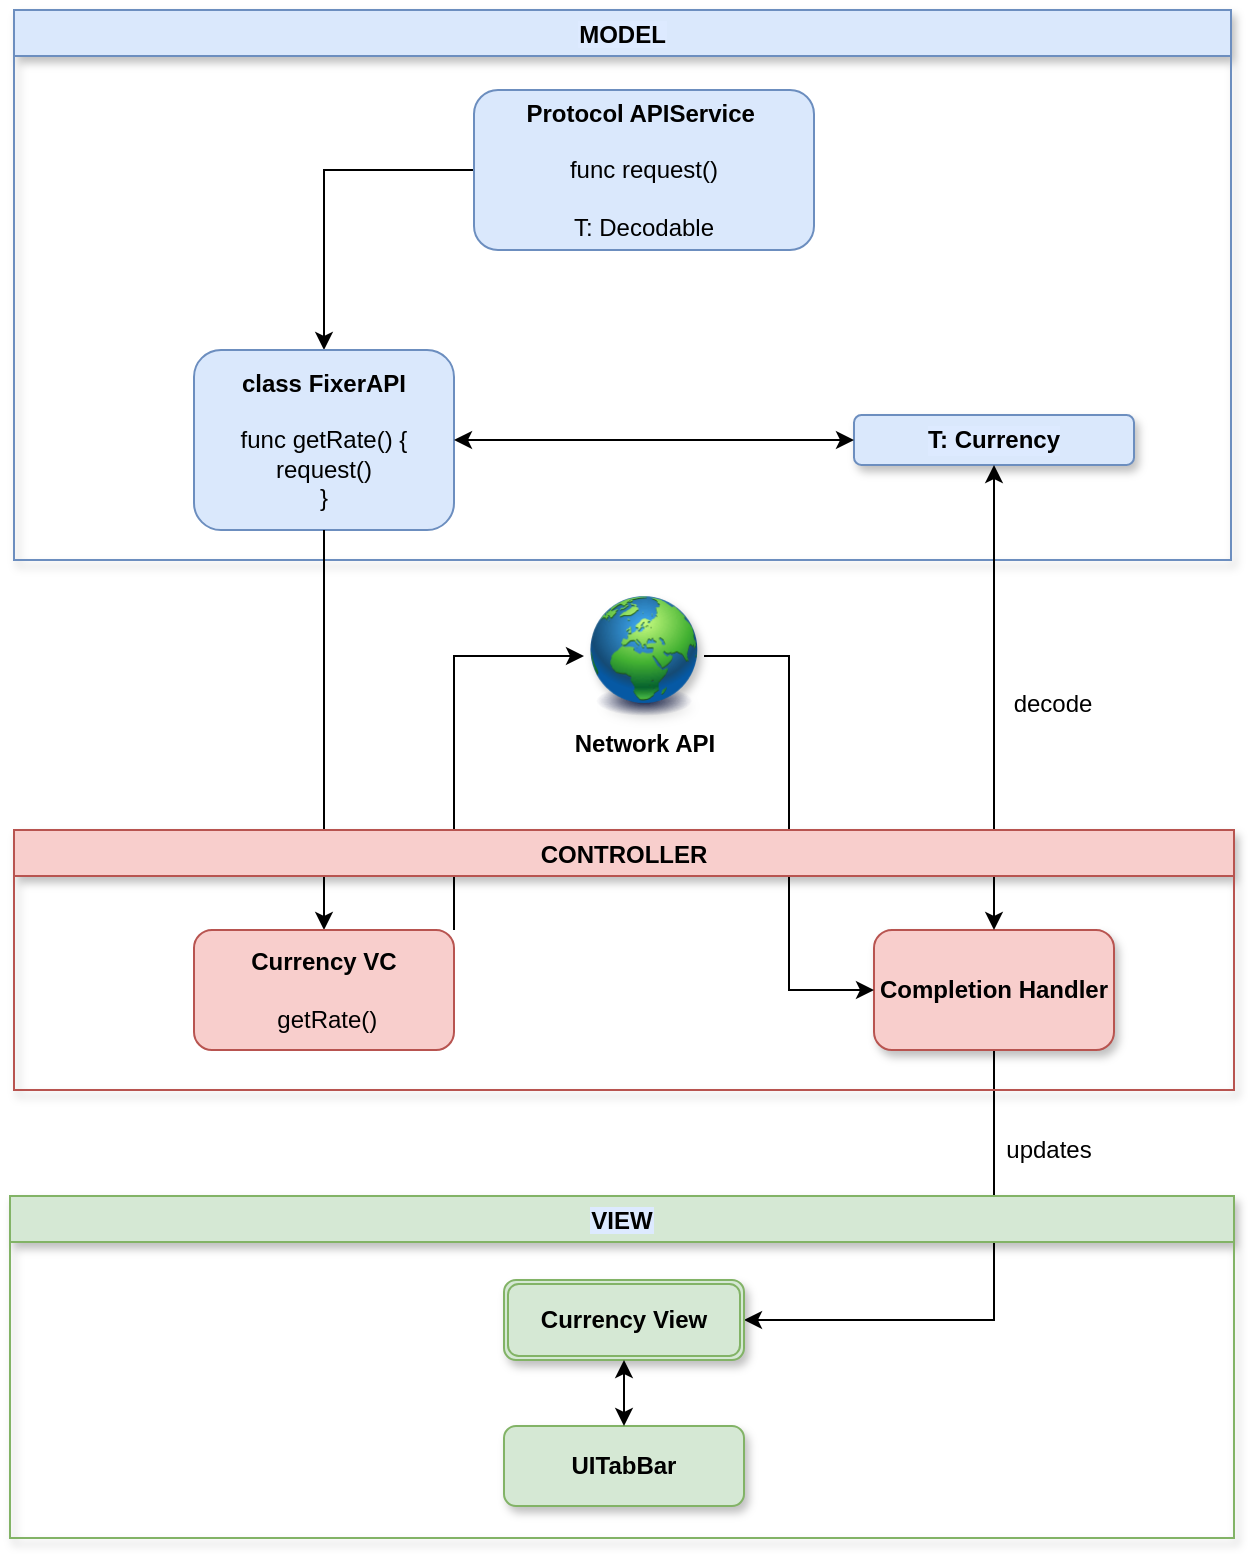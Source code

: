 <mxfile version="13.3.1" type="device" pages="2"><diagram id="UQZdcdrZ642jCU0jYb03" name="Page-1"><mxGraphModel dx="1298" dy="860" grid="0" gridSize="10" guides="1" tooltips="1" connect="1" arrows="1" fold="1" page="1" pageScale="1" pageWidth="827" pageHeight="1169" math="0" shadow="0"><root><mxCell id="0"/><mxCell id="1" parent="0"/><mxCell id="6ZLfa3rCNJiJdDU8IujF-48" style="edgeStyle=orthogonalEdgeStyle;rounded=0;orthogonalLoop=1;jettySize=auto;html=1;entryX=0.5;entryY=0;entryDx=0;entryDy=0;" edge="1" parent="1" source="6ZLfa3rCNJiJdDU8IujF-1" target="6ZLfa3rCNJiJdDU8IujF-3"><mxGeometry relative="1" as="geometry"/></mxCell><mxCell id="6ZLfa3rCNJiJdDU8IujF-1" value="&lt;b&gt;Protocol APIService&lt;/b&gt;&amp;nbsp;&lt;br&gt;&lt;br&gt;func request()&lt;br&gt;&lt;br&gt;T: Decodable" style="rounded=1;whiteSpace=wrap;html=1;fillColor=#dae8fc;strokeColor=#6c8ebf;" vertex="1" parent="1"><mxGeometry x="270" y="50" width="170" height="80" as="geometry"/></mxCell><mxCell id="6ZLfa3rCNJiJdDU8IujF-46" style="edgeStyle=orthogonalEdgeStyle;rounded=0;orthogonalLoop=1;jettySize=auto;html=1;exitX=1;exitY=0;exitDx=0;exitDy=0;entryX=0;entryY=0.5;entryDx=0;entryDy=0;" edge="1" parent="1" source="6ZLfa3rCNJiJdDU8IujF-9" target="6ZLfa3rCNJiJdDU8IujF-45"><mxGeometry relative="1" as="geometry"/></mxCell><mxCell id="6ZLfa3rCNJiJdDU8IujF-13" value="MODEL" style="swimlane;fillColor=#dae8fc;strokeColor=#6c8ebf;swimlaneLine=1;glass=0;shadow=1;gradientColor=none;labelBackgroundColor=#DDEAFF;" vertex="1" parent="1"><mxGeometry x="40" y="10" width="608.5" height="275" as="geometry"/></mxCell><mxCell id="6ZLfa3rCNJiJdDU8IujF-3" value="&lt;b&gt;class FixerAPI&lt;/b&gt;&lt;br&gt;&lt;br&gt;func getRate() {&lt;br&gt;request()&lt;br&gt;}&lt;br&gt;" style="rounded=1;whiteSpace=wrap;html=1;fillColor=#dae8fc;strokeColor=#6c8ebf;" vertex="1" parent="6ZLfa3rCNJiJdDU8IujF-13"><mxGeometry x="90" y="170" width="130" height="90" as="geometry"/></mxCell><mxCell id="6ZLfa3rCNJiJdDU8IujF-28" value="&lt;b&gt;T: Currency&lt;/b&gt;" style="rounded=1;whiteSpace=wrap;html=1;shadow=1;glass=0;labelBackgroundColor=#DDEAFF;fillColor=#dae8fc;strokeColor=#6c8ebf;" vertex="1" parent="6ZLfa3rCNJiJdDU8IujF-13"><mxGeometry x="420" y="202.5" width="140" height="25" as="geometry"/></mxCell><mxCell id="6ZLfa3rCNJiJdDU8IujF-57" value="" style="endArrow=classic;startArrow=classic;html=1;exitX=1;exitY=0.5;exitDx=0;exitDy=0;entryX=0;entryY=0.5;entryDx=0;entryDy=0;" edge="1" parent="6ZLfa3rCNJiJdDU8IujF-13" source="6ZLfa3rCNJiJdDU8IujF-3" target="6ZLfa3rCNJiJdDU8IujF-28"><mxGeometry width="50" height="50" relative="1" as="geometry"><mxPoint x="300" y="250" as="sourcePoint"/><mxPoint x="350" y="200" as="targetPoint"/></mxGeometry></mxCell><mxCell id="6ZLfa3rCNJiJdDU8IujF-38" style="edgeStyle=orthogonalEdgeStyle;rounded=0;orthogonalLoop=1;jettySize=auto;html=1;" edge="1" parent="1" source="6ZLfa3rCNJiJdDU8IujF-3" target="6ZLfa3rCNJiJdDU8IujF-9"><mxGeometry relative="1" as="geometry"/></mxCell><mxCell id="6ZLfa3rCNJiJdDU8IujF-53" style="edgeStyle=orthogonalEdgeStyle;rounded=0;orthogonalLoop=1;jettySize=auto;html=1;entryX=1;entryY=0.5;entryDx=0;entryDy=0;exitX=0.5;exitY=1;exitDx=0;exitDy=0;" edge="1" parent="1" source="6ZLfa3rCNJiJdDU8IujF-40" target="6ZLfa3rCNJiJdDU8IujF-44"><mxGeometry relative="1" as="geometry"><Array as="points"><mxPoint x="530" y="665"/></Array></mxGeometry></mxCell><mxCell id="6ZLfa3rCNJiJdDU8IujF-40" value="&lt;b&gt;Completion Handler&lt;/b&gt;" style="rounded=1;whiteSpace=wrap;html=1;shadow=1;glass=0;labelBackgroundColor=none;fillColor=#f8cecc;strokeColor=#b85450;" vertex="1" parent="1"><mxGeometry x="470" y="470" width="120" height="60" as="geometry"/></mxCell><mxCell id="6ZLfa3rCNJiJdDU8IujF-43" value="" style="endArrow=classic;startArrow=classic;html=1;exitX=0.5;exitY=0;exitDx=0;exitDy=0;entryX=0.5;entryY=1;entryDx=0;entryDy=0;" edge="1" parent="1" source="6ZLfa3rCNJiJdDU8IujF-40" target="6ZLfa3rCNJiJdDU8IujF-28"><mxGeometry width="50" height="50" relative="1" as="geometry"><mxPoint x="410" y="370" as="sourcePoint"/><mxPoint x="460" y="320" as="targetPoint"/></mxGeometry></mxCell><mxCell id="6ZLfa3rCNJiJdDU8IujF-44" value="&lt;span style=&quot;&quot;&gt;&lt;b&gt;Currency View&lt;/b&gt;&lt;/span&gt;" style="shape=ext;double=1;rounded=1;whiteSpace=wrap;html=1;shadow=1;glass=0;labelBackgroundColor=none;fillColor=#d5e8d4;strokeColor=#82b366;" vertex="1" parent="1"><mxGeometry x="285" y="645" width="120" height="40" as="geometry"/></mxCell><mxCell id="6ZLfa3rCNJiJdDU8IujF-47" style="edgeStyle=orthogonalEdgeStyle;rounded=0;orthogonalLoop=1;jettySize=auto;html=1;entryX=0;entryY=0.5;entryDx=0;entryDy=0;" edge="1" parent="1" source="6ZLfa3rCNJiJdDU8IujF-45" target="6ZLfa3rCNJiJdDU8IujF-40"><mxGeometry relative="1" as="geometry"/></mxCell><mxCell id="6ZLfa3rCNJiJdDU8IujF-45" value="" style="image;html=1;labelBackgroundColor=#ffffff;image=img/lib/clip_art/general/Earth_globe_128x128.png;shadow=1;glass=0;fillColor=#ffffff;gradientColor=none;" vertex="1" parent="1"><mxGeometry x="325" y="303" width="60" height="60" as="geometry"/></mxCell><mxCell id="6ZLfa3rCNJiJdDU8IujF-50" value="CONTROLLER" style="swimlane;fillColor=#f8cecc;strokeColor=#b85450;swimlaneLine=1;glass=0;shadow=1;labelBackgroundColor=none;" vertex="1" parent="1"><mxGeometry x="40" y="420" width="610" height="130" as="geometry"/></mxCell><mxCell id="6ZLfa3rCNJiJdDU8IujF-9" value="&lt;b&gt;Currency VC&lt;/b&gt;&lt;br&gt;&lt;br&gt;&amp;nbsp;getRate()" style="rounded=1;whiteSpace=wrap;html=1;fillColor=#f8cecc;strokeColor=#b85450;" vertex="1" parent="6ZLfa3rCNJiJdDU8IujF-50"><mxGeometry x="90" y="50" width="130" height="60" as="geometry"/></mxCell><mxCell id="6ZLfa3rCNJiJdDU8IujF-54" value="updates" style="text;html=1;align=center;verticalAlign=middle;resizable=0;points=[];autosize=1;" vertex="1" parent="1"><mxGeometry x="527" y="570" width="60" height="20" as="geometry"/></mxCell><mxCell id="6ZLfa3rCNJiJdDU8IujF-55" value="decode" style="text;html=1;align=center;verticalAlign=middle;resizable=0;points=[];autosize=1;" vertex="1" parent="1"><mxGeometry x="534" y="347" width="50" height="20" as="geometry"/></mxCell><mxCell id="6ZLfa3rCNJiJdDU8IujF-58" value="&lt;span style=&quot;&quot;&gt;&lt;b&gt;UITabBar&lt;/b&gt;&lt;/span&gt;" style="rounded=1;whiteSpace=wrap;html=1;shadow=1;glass=0;labelBackgroundColor=none;fillColor=#d5e8d4;strokeColor=#82b366;" vertex="1" parent="1"><mxGeometry x="285" y="718" width="120" height="40" as="geometry"/></mxCell><mxCell id="6ZLfa3rCNJiJdDU8IujF-59" value="Network API" style="text;html=1;align=center;verticalAlign=middle;resizable=0;points=[];autosize=1;fontStyle=1" vertex="1" parent="1"><mxGeometry x="310" y="367" width="90" height="20" as="geometry"/></mxCell><mxCell id="6ZLfa3rCNJiJdDU8IujF-61" value="" style="endArrow=classic;startArrow=classic;html=1;entryX=0.5;entryY=1;entryDx=0;entryDy=0;exitX=0.5;exitY=0;exitDx=0;exitDy=0;" edge="1" parent="1" source="6ZLfa3rCNJiJdDU8IujF-58" target="6ZLfa3rCNJiJdDU8IujF-44"><mxGeometry width="50" height="50" relative="1" as="geometry"><mxPoint x="330" y="720" as="sourcePoint"/><mxPoint x="380" y="670" as="targetPoint"/></mxGeometry></mxCell><mxCell id="6ZLfa3rCNJiJdDU8IujF-62" value="VIEW" style="swimlane;fillColor=#d5e8d4;strokeColor=#82b366;swimlaneLine=1;glass=0;shadow=1;labelBackgroundColor=#DDEAFF;" vertex="1" parent="1"><mxGeometry x="38" y="603" width="612" height="171" as="geometry"/></mxCell></root></mxGraphModel></diagram><diagram id="55uOw4xDaNU5F0ZxL5bg" name="Page-2"><mxGraphModel dx="1298" dy="860" grid="0" gridSize="10" guides="1" tooltips="1" connect="1" arrows="1" fold="1" page="1" pageScale="1" pageWidth="827" pageHeight="1169" math="0" shadow="0"><root><mxCell id="178F1oUWQBX4jurHTbn--0"/><mxCell id="178F1oUWQBX4jurHTbn--1" parent="178F1oUWQBX4jurHTbn--0"/><mxCell id="Z4ZTIc4gFiu9XNo7kqjV-1" value="&lt;b&gt;class FixerAPI&lt;/b&gt;&lt;br&gt;&lt;br&gt;" style="rounded=1;whiteSpace=wrap;html=1;fillColor=#dae8fc;strokeColor=#6c8ebf;" vertex="1" parent="178F1oUWQBX4jurHTbn--1"><mxGeometry x="310" y="110" width="150" height="90" as="geometry"/></mxCell><mxCell id="etORGhhBsixC6EQAgRZi-1" style="edgeStyle=orthogonalEdgeStyle;rounded=0;orthogonalLoop=1;jettySize=auto;html=1;entryX=0.5;entryY=1;entryDx=0;entryDy=0;" edge="1" parent="178F1oUWQBX4jurHTbn--1" source="etORGhhBsixC6EQAgRZi-0" target="Z4ZTIc4gFiu9XNo7kqjV-1"><mxGeometry relative="1" as="geometry"/></mxCell><mxCell id="etORGhhBsixC6EQAgRZi-4" style="edgeStyle=orthogonalEdgeStyle;rounded=0;orthogonalLoop=1;jettySize=auto;html=1;entryX=0.5;entryY=1;entryDx=0;entryDy=0;" edge="1" parent="178F1oUWQBX4jurHTbn--1" source="etORGhhBsixC6EQAgRZi-0" target="etORGhhBsixC6EQAgRZi-2"><mxGeometry relative="1" as="geometry"/></mxCell><mxCell id="etORGhhBsixC6EQAgRZi-6" style="edgeStyle=orthogonalEdgeStyle;rounded=0;orthogonalLoop=1;jettySize=auto;html=1;entryX=0.5;entryY=1;entryDx=0;entryDy=0;" edge="1" parent="178F1oUWQBX4jurHTbn--1" source="etORGhhBsixC6EQAgRZi-0" target="etORGhhBsixC6EQAgRZi-3"><mxGeometry relative="1" as="geometry"/></mxCell><mxCell id="G4JwnJEoqA_WmEKq7DPW-14" style="edgeStyle=orthogonalEdgeStyle;rounded=0;orthogonalLoop=1;jettySize=auto;html=1;exitX=0.25;exitY=1;exitDx=0;exitDy=0;entryX=0.25;entryY=0;entryDx=0;entryDy=0;" edge="1" parent="178F1oUWQBX4jurHTbn--1" source="etORGhhBsixC6EQAgRZi-0" target="G4JwnJEoqA_WmEKq7DPW-3"><mxGeometry relative="1" as="geometry"/></mxCell><mxCell id="etORGhhBsixC6EQAgRZi-0" value="&lt;b&gt;class Destination&lt;/b&gt;" style="rounded=1;whiteSpace=wrap;html=1;fillColor=#ffe6cc;strokeColor=#d79b00;" vertex="1" parent="178F1oUWQBX4jurHTbn--1"><mxGeometry x="320" y="340" width="130" height="80" as="geometry"/></mxCell><mxCell id="etORGhhBsixC6EQAgRZi-2" value="&lt;b&gt;class GoogleAPI&lt;/b&gt;" style="rounded=1;whiteSpace=wrap;html=1;fillColor=#dae8fc;strokeColor=#6c8ebf;" vertex="1" parent="178F1oUWQBX4jurHTbn--1"><mxGeometry x="570" y="220" width="130" height="90" as="geometry"/></mxCell><mxCell id="etORGhhBsixC6EQAgRZi-3" value="&lt;b&gt;class OpenWeatherAPI&lt;/b&gt;" style="rounded=1;whiteSpace=wrap;html=1;fillColor=#dae8fc;strokeColor=#6c8ebf;" vertex="1" parent="178F1oUWQBX4jurHTbn--1"><mxGeometry x="80" y="230" width="150" height="90" as="geometry"/></mxCell><mxCell id="G4JwnJEoqA_WmEKq7DPW-0" value="&lt;b&gt;Output language parameter&lt;/b&gt;" style="text;html=1;align=center;verticalAlign=middle;resizable=0;points=[];autosize=1;" vertex="1" parent="178F1oUWQBX4jurHTbn--1"><mxGeometry x="470" y="380" width="170" height="20" as="geometry"/></mxCell><mxCell id="G4JwnJEoqA_WmEKq7DPW-1" value="&lt;b&gt;cityID parameter&lt;/b&gt;" style="text;html=1;align=center;verticalAlign=middle;resizable=0;points=[];autosize=1;" vertex="1" parent="178F1oUWQBX4jurHTbn--1"><mxGeometry x="150" y="380" width="110" height="20" as="geometry"/></mxCell><mxCell id="G4JwnJEoqA_WmEKq7DPW-2" value="&lt;b&gt;Output currency Symbol parameter&lt;/b&gt;" style="text;html=1;align=center;verticalAlign=middle;resizable=0;points=[];autosize=1;" vertex="1" parent="178F1oUWQBX4jurHTbn--1"><mxGeometry x="280" y="290" width="220" height="20" as="geometry"/></mxCell><mxCell id="G4JwnJEoqA_WmEKq7DPW-16" style="edgeStyle=orthogonalEdgeStyle;rounded=0;orthogonalLoop=1;jettySize=auto;html=1;exitX=0.75;exitY=0;exitDx=0;exitDy=0;entryX=0.75;entryY=1;entryDx=0;entryDy=0;" edge="1" parent="178F1oUWQBX4jurHTbn--1" source="G4JwnJEoqA_WmEKq7DPW-3" target="etORGhhBsixC6EQAgRZi-0"><mxGeometry relative="1" as="geometry"/></mxCell><mxCell id="G4JwnJEoqA_WmEKq7DPW-3" value="&lt;b&gt;Destination VC&lt;/b&gt;" style="rounded=1;whiteSpace=wrap;html=1;fillColor=#d5e8d4;strokeColor=#82b366;" vertex="1" parent="178F1oUWQBX4jurHTbn--1"><mxGeometry x="320" y="540" width="130" height="90" as="geometry"/></mxCell><mxCell id="G4JwnJEoqA_WmEKq7DPW-19" style="edgeStyle=orthogonalEdgeStyle;rounded=0;orthogonalLoop=1;jettySize=auto;html=1;" edge="1" parent="178F1oUWQBX4jurHTbn--1" source="G4JwnJEoqA_WmEKq7DPW-17"><mxGeometry relative="1" as="geometry"><mxPoint x="570" y="480" as="targetPoint"/></mxGeometry></mxCell><mxCell id="G4JwnJEoqA_WmEKq7DPW-17" value="selection" style="text;html=1;align=center;verticalAlign=middle;resizable=0;points=[];autosize=1;fontStyle=1" vertex="1" parent="178F1oUWQBX4jurHTbn--1"><mxGeometry x="414" y="470" width="70" height="20" as="geometry"/></mxCell><mxCell id="G4JwnJEoqA_WmEKq7DPW-18" value="options" style="text;html=1;align=center;verticalAlign=middle;resizable=0;points=[];autosize=1;fontStyle=1" vertex="1" parent="178F1oUWQBX4jurHTbn--1"><mxGeometry x="290" y="470" width="60" height="20" as="geometry"/></mxCell><mxCell id="G4JwnJEoqA_WmEKq7DPW-20" value="UserDefaults" style="rounded=1;whiteSpace=wrap;html=1;shadow=1;glass=0;labelBackgroundColor=none;fillColor=#f8cecc;strokeColor=#b85450;fontStyle=1" vertex="1" parent="178F1oUWQBX4jurHTbn--1"><mxGeometry x="575" y="460" width="120" height="40" as="geometry"/></mxCell></root></mxGraphModel></diagram></mxfile>